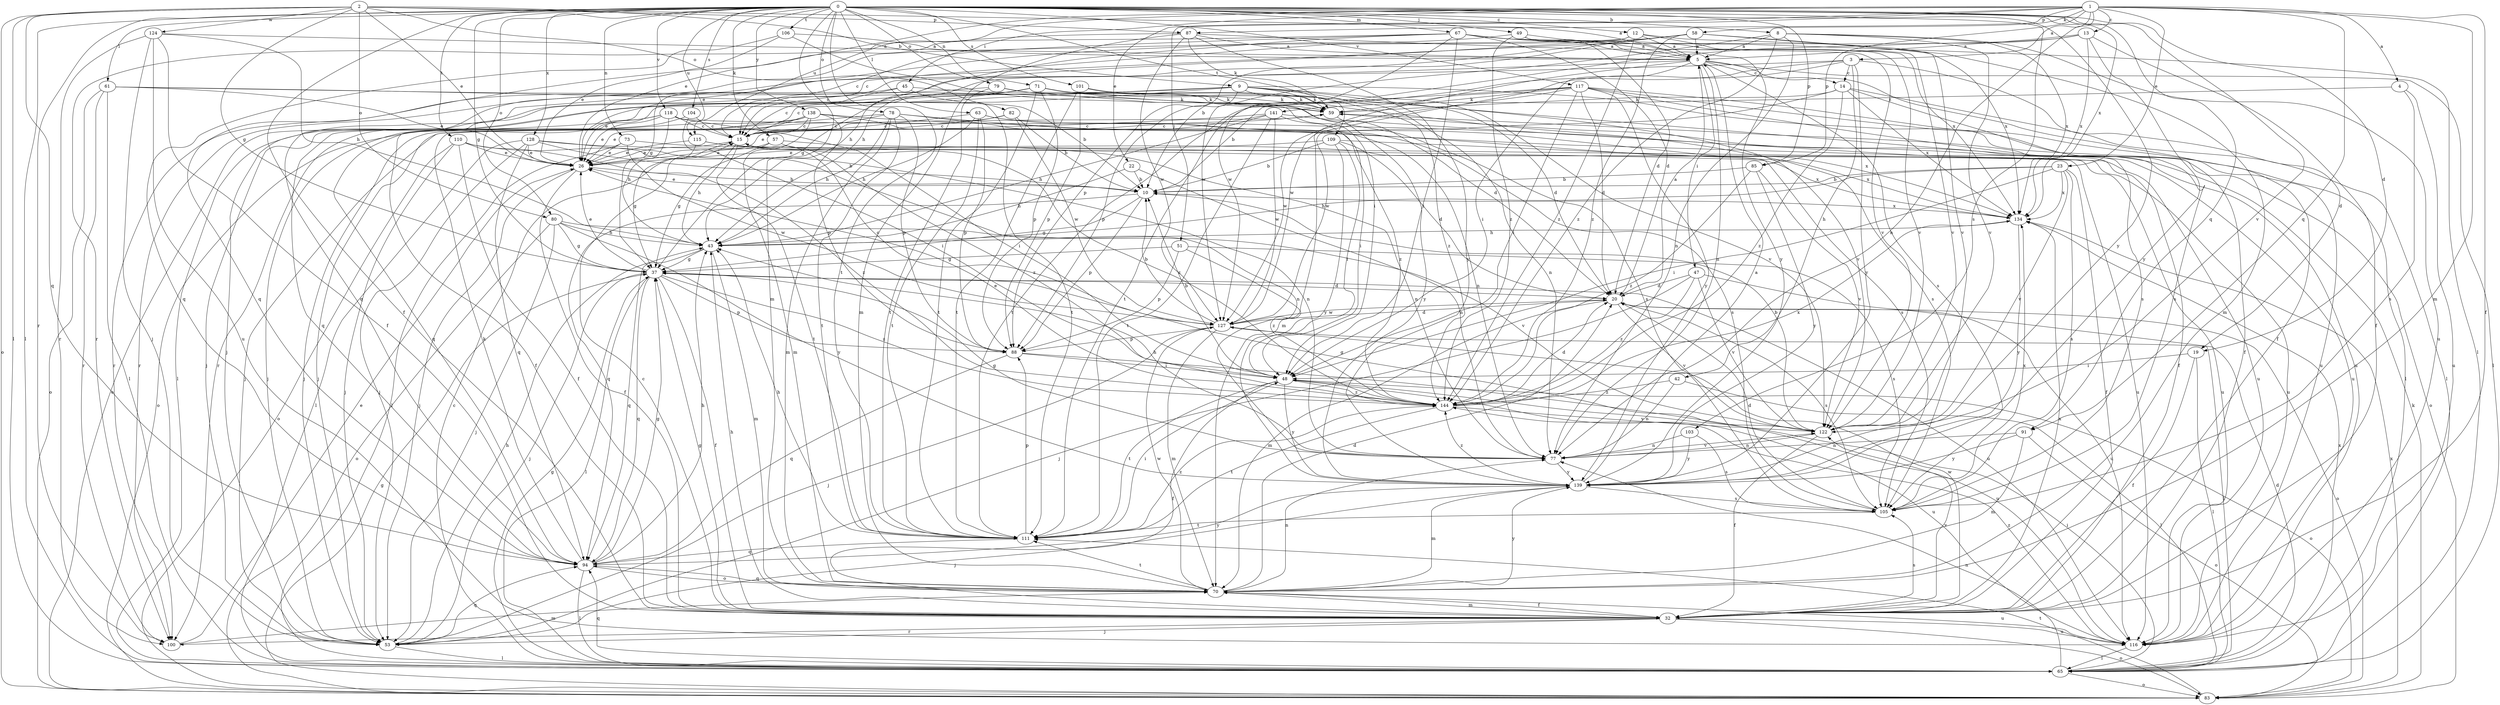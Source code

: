 strict digraph  {
0;
1;
2;
3;
4;
5;
8;
9;
10;
12;
13;
14;
15;
19;
20;
22;
23;
26;
32;
37;
42;
43;
45;
47;
48;
49;
51;
53;
57;
58;
59;
61;
63;
65;
67;
70;
71;
73;
77;
78;
79;
80;
82;
83;
85;
87;
88;
91;
94;
100;
101;
103;
104;
105;
106;
109;
110;
111;
115;
116;
117;
118;
122;
124;
127;
128;
134;
138;
139;
141;
144;
0 -> 8  [label=b];
0 -> 12  [label=c];
0 -> 19  [label=d];
0 -> 32  [label=f];
0 -> 37  [label=g];
0 -> 49  [label=j];
0 -> 57  [label=k];
0 -> 61  [label=l];
0 -> 63  [label=l];
0 -> 65  [label=l];
0 -> 67  [label=m];
0 -> 70  [label=m];
0 -> 71  [label=n];
0 -> 73  [label=n];
0 -> 78  [label=o];
0 -> 79  [label=o];
0 -> 80  [label=o];
0 -> 85  [label=p];
0 -> 91  [label=q];
0 -> 100  [label=r];
0 -> 101  [label=s];
0 -> 103  [label=s];
0 -> 104  [label=s];
0 -> 106  [label=t];
0 -> 109  [label=t];
0 -> 110  [label=t];
0 -> 111  [label=t];
0 -> 115  [label=u];
0 -> 117  [label=v];
0 -> 118  [label=v];
0 -> 122  [label=v];
0 -> 128  [label=x];
0 -> 134  [label=x];
0 -> 138  [label=y];
0 -> 139  [label=y];
1 -> 3  [label=a];
1 -> 4  [label=a];
1 -> 13  [label=c];
1 -> 22  [label=e];
1 -> 23  [label=e];
1 -> 26  [label=e];
1 -> 32  [label=f];
1 -> 45  [label=i];
1 -> 51  [label=j];
1 -> 58  [label=k];
1 -> 70  [label=m];
1 -> 77  [label=n];
1 -> 85  [label=p];
1 -> 87  [label=p];
1 -> 91  [label=q];
1 -> 115  [label=u];
2 -> 5  [label=a];
2 -> 9  [label=b];
2 -> 26  [label=e];
2 -> 37  [label=g];
2 -> 65  [label=l];
2 -> 80  [label=o];
2 -> 82  [label=o];
2 -> 83  [label=o];
2 -> 87  [label=p];
2 -> 94  [label=q];
2 -> 124  [label=w];
3 -> 14  [label=c];
3 -> 19  [label=d];
3 -> 42  [label=h];
3 -> 53  [label=j];
3 -> 111  [label=t];
3 -> 127  [label=w];
3 -> 139  [label=y];
4 -> 105  [label=s];
4 -> 116  [label=u];
4 -> 141  [label=z];
5 -> 14  [label=c];
5 -> 15  [label=c];
5 -> 32  [label=f];
5 -> 47  [label=i];
5 -> 48  [label=i];
5 -> 65  [label=l];
5 -> 70  [label=m];
5 -> 77  [label=n];
5 -> 105  [label=s];
8 -> 5  [label=a];
8 -> 10  [label=b];
8 -> 77  [label=n];
8 -> 116  [label=u];
8 -> 122  [label=v];
8 -> 134  [label=x];
8 -> 144  [label=z];
9 -> 20  [label=d];
9 -> 26  [label=e];
9 -> 59  [label=k];
9 -> 65  [label=l];
9 -> 77  [label=n];
9 -> 83  [label=o];
9 -> 88  [label=p];
9 -> 100  [label=r];
9 -> 116  [label=u];
9 -> 122  [label=v];
9 -> 144  [label=z];
10 -> 26  [label=e];
10 -> 37  [label=g];
10 -> 88  [label=p];
10 -> 94  [label=q];
10 -> 134  [label=x];
12 -> 5  [label=a];
12 -> 15  [label=c];
12 -> 94  [label=q];
12 -> 122  [label=v];
12 -> 134  [label=x];
12 -> 144  [label=z];
13 -> 5  [label=a];
13 -> 26  [label=e];
13 -> 32  [label=f];
13 -> 127  [label=w];
13 -> 134  [label=x];
13 -> 139  [label=y];
14 -> 59  [label=k];
14 -> 65  [label=l];
14 -> 105  [label=s];
14 -> 127  [label=w];
14 -> 134  [label=x];
14 -> 144  [label=z];
15 -> 26  [label=e];
15 -> 43  [label=h];
15 -> 111  [label=t];
15 -> 144  [label=z];
19 -> 32  [label=f];
19 -> 48  [label=i];
19 -> 65  [label=l];
20 -> 5  [label=a];
20 -> 70  [label=m];
20 -> 83  [label=o];
20 -> 105  [label=s];
20 -> 122  [label=v];
20 -> 127  [label=w];
22 -> 10  [label=b];
22 -> 43  [label=h];
22 -> 77  [label=n];
23 -> 10  [label=b];
23 -> 32  [label=f];
23 -> 43  [label=h];
23 -> 48  [label=i];
23 -> 105  [label=s];
23 -> 122  [label=v];
23 -> 134  [label=x];
26 -> 10  [label=b];
26 -> 32  [label=f];
26 -> 53  [label=j];
32 -> 15  [label=c];
32 -> 37  [label=g];
32 -> 43  [label=h];
32 -> 53  [label=j];
32 -> 70  [label=m];
32 -> 83  [label=o];
32 -> 100  [label=r];
32 -> 105  [label=s];
32 -> 116  [label=u];
32 -> 122  [label=v];
32 -> 127  [label=w];
32 -> 134  [label=x];
37 -> 20  [label=d];
37 -> 26  [label=e];
37 -> 32  [label=f];
37 -> 53  [label=j];
37 -> 65  [label=l];
37 -> 88  [label=p];
37 -> 94  [label=q];
37 -> 116  [label=u];
37 -> 144  [label=z];
42 -> 65  [label=l];
42 -> 77  [label=n];
42 -> 144  [label=z];
43 -> 37  [label=g];
43 -> 70  [label=m];
43 -> 94  [label=q];
45 -> 15  [label=c];
45 -> 59  [label=k];
45 -> 100  [label=r];
45 -> 111  [label=t];
47 -> 20  [label=d];
47 -> 53  [label=j];
47 -> 116  [label=u];
47 -> 122  [label=v];
47 -> 144  [label=z];
48 -> 10  [label=b];
48 -> 32  [label=f];
48 -> 83  [label=o];
48 -> 111  [label=t];
48 -> 116  [label=u];
48 -> 139  [label=y];
48 -> 144  [label=z];
49 -> 5  [label=a];
49 -> 20  [label=d];
49 -> 37  [label=g];
49 -> 65  [label=l];
49 -> 144  [label=z];
51 -> 37  [label=g];
51 -> 88  [label=p];
51 -> 105  [label=s];
51 -> 144  [label=z];
53 -> 43  [label=h];
53 -> 65  [label=l];
53 -> 94  [label=q];
57 -> 26  [label=e];
57 -> 37  [label=g];
57 -> 134  [label=x];
57 -> 144  [label=z];
58 -> 5  [label=a];
58 -> 37  [label=g];
58 -> 43  [label=h];
58 -> 70  [label=m];
58 -> 88  [label=p];
58 -> 122  [label=v];
58 -> 144  [label=z];
59 -> 15  [label=c];
59 -> 83  [label=o];
59 -> 139  [label=y];
61 -> 10  [label=b];
61 -> 26  [label=e];
61 -> 59  [label=k];
61 -> 65  [label=l];
61 -> 83  [label=o];
61 -> 100  [label=r];
63 -> 15  [label=c];
63 -> 43  [label=h];
63 -> 88  [label=p];
63 -> 111  [label=t];
63 -> 116  [label=u];
63 -> 134  [label=x];
65 -> 15  [label=c];
65 -> 20  [label=d];
65 -> 37  [label=g];
65 -> 48  [label=i];
65 -> 77  [label=n];
65 -> 83  [label=o];
65 -> 94  [label=q];
65 -> 134  [label=x];
67 -> 5  [label=a];
67 -> 15  [label=c];
67 -> 20  [label=d];
67 -> 43  [label=h];
67 -> 48  [label=i];
67 -> 100  [label=r];
67 -> 122  [label=v];
67 -> 127  [label=w];
67 -> 134  [label=x];
67 -> 139  [label=y];
70 -> 20  [label=d];
70 -> 32  [label=f];
70 -> 77  [label=n];
70 -> 94  [label=q];
70 -> 111  [label=t];
70 -> 116  [label=u];
70 -> 127  [label=w];
70 -> 139  [label=y];
71 -> 15  [label=c];
71 -> 20  [label=d];
71 -> 53  [label=j];
71 -> 59  [label=k];
71 -> 88  [label=p];
71 -> 94  [label=q];
71 -> 105  [label=s];
71 -> 111  [label=t];
71 -> 116  [label=u];
73 -> 26  [label=e];
73 -> 65  [label=l];
73 -> 116  [label=u];
73 -> 127  [label=w];
77 -> 37  [label=g];
77 -> 43  [label=h];
77 -> 122  [label=v];
77 -> 139  [label=y];
78 -> 15  [label=c];
78 -> 43  [label=h];
78 -> 53  [label=j];
78 -> 70  [label=m];
78 -> 77  [label=n];
78 -> 88  [label=p];
78 -> 105  [label=s];
78 -> 111  [label=t];
79 -> 59  [label=k];
79 -> 100  [label=r];
79 -> 105  [label=s];
79 -> 111  [label=t];
80 -> 37  [label=g];
80 -> 43  [label=h];
80 -> 53  [label=j];
80 -> 83  [label=o];
80 -> 122  [label=v];
80 -> 139  [label=y];
82 -> 10  [label=b];
82 -> 15  [label=c];
82 -> 53  [label=j];
82 -> 127  [label=w];
83 -> 37  [label=g];
83 -> 59  [label=k];
83 -> 111  [label=t];
83 -> 134  [label=x];
85 -> 10  [label=b];
85 -> 122  [label=v];
85 -> 139  [label=y];
85 -> 144  [label=z];
87 -> 5  [label=a];
87 -> 59  [label=k];
87 -> 70  [label=m];
87 -> 94  [label=q];
87 -> 122  [label=v];
87 -> 127  [label=w];
87 -> 139  [label=y];
88 -> 48  [label=i];
88 -> 94  [label=q];
88 -> 116  [label=u];
91 -> 70  [label=m];
91 -> 77  [label=n];
91 -> 83  [label=o];
91 -> 139  [label=y];
94 -> 37  [label=g];
94 -> 43  [label=h];
94 -> 59  [label=k];
94 -> 65  [label=l];
94 -> 139  [label=y];
94 -> 70  [label=o];
100 -> 26  [label=e];
100 -> 70  [label=m];
101 -> 59  [label=k];
101 -> 88  [label=p];
101 -> 111  [label=t];
101 -> 122  [label=v];
103 -> 77  [label=n];
103 -> 105  [label=s];
103 -> 139  [label=y];
104 -> 15  [label=c];
104 -> 48  [label=i];
104 -> 94  [label=q];
105 -> 20  [label=d];
105 -> 111  [label=t];
105 -> 134  [label=x];
106 -> 5  [label=a];
106 -> 26  [label=e];
106 -> 48  [label=i];
106 -> 94  [label=q];
109 -> 10  [label=b];
109 -> 20  [label=d];
109 -> 26  [label=e];
109 -> 48  [label=i];
109 -> 134  [label=x];
109 -> 139  [label=y];
110 -> 26  [label=e];
110 -> 32  [label=f];
110 -> 53  [label=j];
110 -> 77  [label=n];
110 -> 83  [label=o];
110 -> 144  [label=z];
111 -> 43  [label=h];
111 -> 48  [label=i];
111 -> 88  [label=p];
111 -> 94  [label=q];
111 -> 144  [label=z];
115 -> 26  [label=e];
115 -> 37  [label=g];
115 -> 77  [label=n];
115 -> 116  [label=u];
116 -> 65  [label=l];
116 -> 144  [label=z];
117 -> 10  [label=b];
117 -> 20  [label=d];
117 -> 32  [label=f];
117 -> 48  [label=i];
117 -> 59  [label=k];
117 -> 65  [label=l];
117 -> 105  [label=s];
117 -> 111  [label=t];
117 -> 127  [label=w];
117 -> 139  [label=y];
118 -> 15  [label=c];
118 -> 26  [label=e];
118 -> 32  [label=f];
118 -> 43  [label=h];
118 -> 48  [label=i];
118 -> 53  [label=j];
118 -> 116  [label=u];
122 -> 10  [label=b];
122 -> 32  [label=f];
122 -> 37  [label=g];
122 -> 77  [label=n];
124 -> 5  [label=a];
124 -> 32  [label=f];
124 -> 43  [label=h];
124 -> 53  [label=j];
124 -> 100  [label=r];
124 -> 116  [label=u];
127 -> 10  [label=b];
127 -> 15  [label=c];
127 -> 20  [label=d];
127 -> 53  [label=j];
127 -> 65  [label=l];
127 -> 70  [label=m];
127 -> 88  [label=p];
128 -> 10  [label=b];
128 -> 26  [label=e];
128 -> 53  [label=j];
128 -> 65  [label=l];
128 -> 77  [label=n];
128 -> 94  [label=q];
128 -> 116  [label=u];
134 -> 43  [label=h];
134 -> 139  [label=y];
138 -> 15  [label=c];
138 -> 26  [label=e];
138 -> 53  [label=j];
138 -> 70  [label=m];
138 -> 83  [label=o];
138 -> 88  [label=p];
138 -> 105  [label=s];
138 -> 144  [label=z];
139 -> 5  [label=a];
139 -> 53  [label=j];
139 -> 70  [label=m];
139 -> 105  [label=s];
139 -> 144  [label=z];
141 -> 15  [label=c];
141 -> 26  [label=e];
141 -> 32  [label=f];
141 -> 43  [label=h];
141 -> 48  [label=i];
141 -> 111  [label=t];
141 -> 127  [label=w];
144 -> 20  [label=d];
144 -> 26  [label=e];
144 -> 111  [label=t];
144 -> 122  [label=v];
144 -> 134  [label=x];
}
